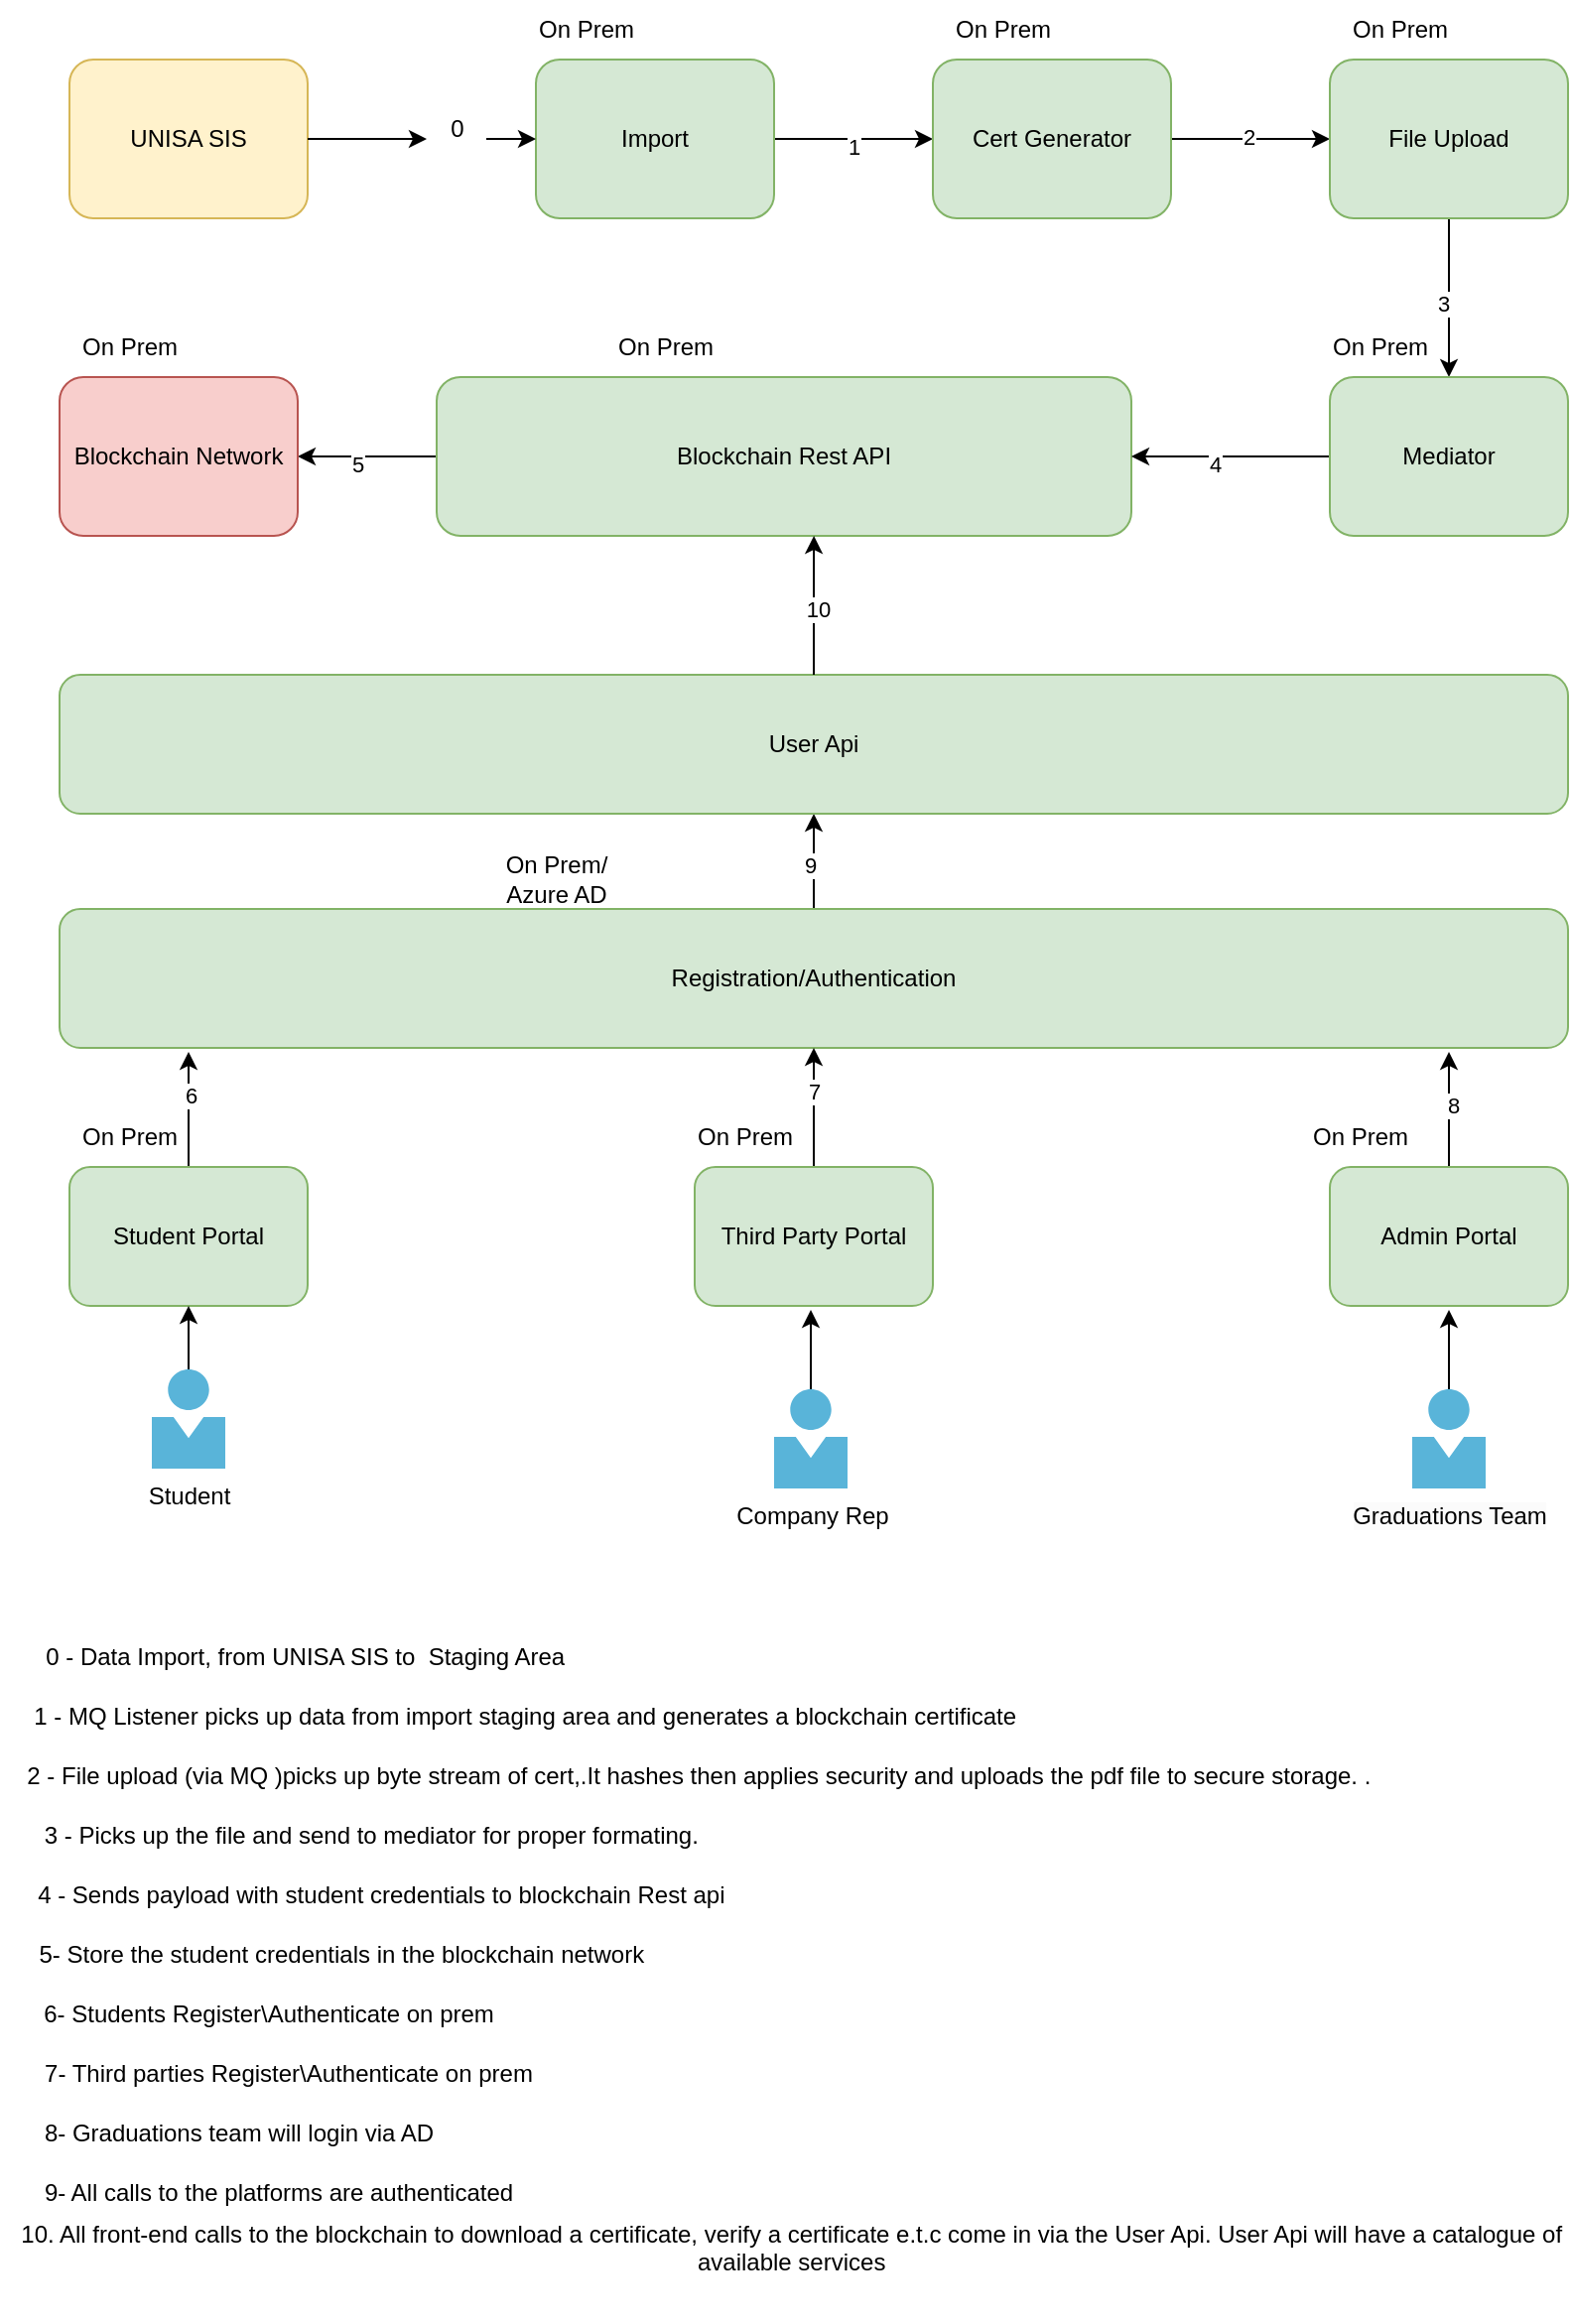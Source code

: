 <mxfile version="26.1.1" pages="2">
  <diagram name="Page-1" id="FtJa1fgnbFhqQgO1JibB">
    <mxGraphModel dx="1970" dy="494" grid="1" gridSize="10" guides="1" tooltips="1" connect="1" arrows="1" fold="1" page="1" pageScale="1" pageWidth="850" pageHeight="1100" math="0" shadow="0">
      <root>
        <mxCell id="0" />
        <mxCell id="1" parent="0" />
        <mxCell id="k3ovCwQThVza27bVeW9s-9" style="edgeStyle=orthogonalEdgeStyle;rounded=0;orthogonalLoop=1;jettySize=auto;html=1;exitX=1;exitY=0.5;exitDx=0;exitDy=0;" parent="1" source="k3ovCwQThVza27bVeW9s-1" target="k3ovCwQThVza27bVeW9s-8" edge="1">
          <mxGeometry relative="1" as="geometry">
            <mxPoint x="400" y="80" as="sourcePoint" />
            <Array as="points" />
          </mxGeometry>
        </mxCell>
        <mxCell id="k3ovCwQThVza27bVeW9s-85" value="1" style="edgeLabel;html=1;align=center;verticalAlign=middle;resizable=0;points=[];" parent="k3ovCwQThVza27bVeW9s-9" vertex="1" connectable="0">
          <mxGeometry y="-4" relative="1" as="geometry">
            <mxPoint as="offset" />
          </mxGeometry>
        </mxCell>
        <mxCell id="k3ovCwQThVza27bVeW9s-1" value="Import" style="rounded=1;whiteSpace=wrap;html=1;fillColor=#d5e8d4;strokeColor=#82b366;" parent="1" vertex="1">
          <mxGeometry x="240" y="40" width="120" height="80" as="geometry" />
        </mxCell>
        <mxCell id="k3ovCwQThVza27bVeW9s-5" style="edgeStyle=orthogonalEdgeStyle;rounded=0;orthogonalLoop=1;jettySize=auto;html=1;" parent="1" source="k3ovCwQThVza27bVeW9s-6" target="k3ovCwQThVza27bVeW9s-1" edge="1">
          <mxGeometry relative="1" as="geometry">
            <Array as="points">
              <mxPoint x="230" y="80" />
              <mxPoint x="230" y="80" />
            </Array>
          </mxGeometry>
        </mxCell>
        <mxCell id="k3ovCwQThVza27bVeW9s-2" value="UNISA SIS" style="rounded=1;whiteSpace=wrap;html=1;fillColor=#fff2cc;strokeColor=#d6b656;" parent="1" vertex="1">
          <mxGeometry x="5" y="40" width="120" height="80" as="geometry" />
        </mxCell>
        <mxCell id="k3ovCwQThVza27bVeW9s-7" value="0 - Data Import, from UNISA SIS to&amp;nbsp; Staging Area&amp;nbsp;" style="text;html=1;align=center;verticalAlign=middle;resizable=0;points=[];autosize=1;strokeColor=none;fillColor=none;" parent="1" vertex="1">
          <mxGeometry x="-15" y="830" width="280" height="30" as="geometry" />
        </mxCell>
        <mxCell id="k3ovCwQThVza27bVeW9s-16" style="edgeStyle=orthogonalEdgeStyle;rounded=0;orthogonalLoop=1;jettySize=auto;html=1;entryX=0;entryY=0.5;entryDx=0;entryDy=0;" parent="1" source="k3ovCwQThVza27bVeW9s-8" target="k3ovCwQThVza27bVeW9s-12" edge="1">
          <mxGeometry relative="1" as="geometry">
            <mxPoint x="620" y="75" as="sourcePoint" />
          </mxGeometry>
        </mxCell>
        <mxCell id="k3ovCwQThVza27bVeW9s-86" value="2" style="edgeLabel;html=1;align=center;verticalAlign=middle;resizable=0;points=[];" parent="k3ovCwQThVza27bVeW9s-16" vertex="1" connectable="0">
          <mxGeometry x="-0.025" y="1" relative="1" as="geometry">
            <mxPoint as="offset" />
          </mxGeometry>
        </mxCell>
        <mxCell id="k3ovCwQThVza27bVeW9s-8" value="Cert Generator" style="rounded=1;whiteSpace=wrap;html=1;fillColor=#d5e8d4;strokeColor=#82b366;" parent="1" vertex="1">
          <mxGeometry x="440" y="40" width="120" height="80" as="geometry" />
        </mxCell>
        <mxCell id="k3ovCwQThVza27bVeW9s-11" value="&amp;nbsp; &amp;nbsp; 1 - MQ Listener picks up data from import staging area and generates a blockchain certificate&lt;span style=&quot;white-space: pre;&quot;&gt;&#x9;&lt;/span&gt;" style="text;html=1;align=center;verticalAlign=middle;resizable=0;points=[];autosize=1;strokeColor=none;fillColor=none;" parent="1" vertex="1">
          <mxGeometry x="-30" y="860" width="540" height="30" as="geometry" />
        </mxCell>
        <mxCell id="k3ovCwQThVza27bVeW9s-26" style="edgeStyle=orthogonalEdgeStyle;rounded=0;orthogonalLoop=1;jettySize=auto;html=1;entryX=0.5;entryY=0;entryDx=0;entryDy=0;" parent="1" source="k3ovCwQThVza27bVeW9s-12" target="k3ovCwQThVza27bVeW9s-25" edge="1">
          <mxGeometry relative="1" as="geometry" />
        </mxCell>
        <mxCell id="k3ovCwQThVza27bVeW9s-27" value="3" style="edgeLabel;html=1;align=center;verticalAlign=middle;resizable=0;points=[];" parent="k3ovCwQThVza27bVeW9s-26" vertex="1" connectable="0">
          <mxGeometry x="0.058" y="-3" relative="1" as="geometry">
            <mxPoint as="offset" />
          </mxGeometry>
        </mxCell>
        <mxCell id="k3ovCwQThVza27bVeW9s-12" value="File Upload" style="rounded=1;whiteSpace=wrap;html=1;fillColor=#d5e8d4;strokeColor=#82b366;" parent="1" vertex="1">
          <mxGeometry x="640" y="40" width="120" height="80" as="geometry" />
        </mxCell>
        <mxCell id="k3ovCwQThVza27bVeW9s-19" value="&amp;nbsp; &amp;nbsp; 2 - File upload (via MQ )picks up byte stream of cert,.It hashes then applies security and uploads the pdf file to secure storage. ." style="text;html=1;align=center;verticalAlign=middle;resizable=0;points=[];autosize=1;strokeColor=none;fillColor=none;" parent="1" vertex="1">
          <mxGeometry x="-30" y="890" width="690" height="30" as="geometry" />
        </mxCell>
        <mxCell id="k3ovCwQThVza27bVeW9s-23" value="" style="edgeStyle=orthogonalEdgeStyle;rounded=0;orthogonalLoop=1;jettySize=auto;html=1;" parent="1" source="k3ovCwQThVza27bVeW9s-2" target="k3ovCwQThVza27bVeW9s-6" edge="1">
          <mxGeometry relative="1" as="geometry">
            <mxPoint x="160" y="75" as="sourcePoint" />
            <mxPoint x="240" y="75" as="targetPoint" />
            <Array as="points">
              <mxPoint x="170" y="80" />
              <mxPoint x="170" y="80" />
            </Array>
          </mxGeometry>
        </mxCell>
        <mxCell id="k3ovCwQThVza27bVeW9s-6" value="0" style="text;html=1;align=center;verticalAlign=middle;resizable=0;points=[];autosize=1;strokeColor=none;fillColor=none;" parent="1" vertex="1">
          <mxGeometry x="185" y="60" width="30" height="30" as="geometry" />
        </mxCell>
        <mxCell id="k3ovCwQThVza27bVeW9s-35" style="edgeStyle=orthogonalEdgeStyle;rounded=0;orthogonalLoop=1;jettySize=auto;html=1;entryX=1;entryY=0.5;entryDx=0;entryDy=0;" parent="1" source="k3ovCwQThVza27bVeW9s-24" target="k3ovCwQThVza27bVeW9s-34" edge="1">
          <mxGeometry relative="1" as="geometry" />
        </mxCell>
        <mxCell id="k3ovCwQThVza27bVeW9s-36" value="5" style="edgeLabel;html=1;align=center;verticalAlign=middle;resizable=0;points=[];" parent="k3ovCwQThVza27bVeW9s-35" vertex="1" connectable="0">
          <mxGeometry x="0.14" y="4" relative="1" as="geometry">
            <mxPoint as="offset" />
          </mxGeometry>
        </mxCell>
        <mxCell id="k3ovCwQThVza27bVeW9s-24" value="Blockchain Rest API" style="rounded=1;whiteSpace=wrap;html=1;fillColor=#d5e8d4;strokeColor=#82b366;" parent="1" vertex="1">
          <mxGeometry x="190" y="200" width="350" height="80" as="geometry" />
        </mxCell>
        <mxCell id="k3ovCwQThVza27bVeW9s-29" style="edgeStyle=orthogonalEdgeStyle;rounded=0;orthogonalLoop=1;jettySize=auto;html=1;entryX=1;entryY=0.5;entryDx=0;entryDy=0;" parent="1" source="k3ovCwQThVza27bVeW9s-25" target="k3ovCwQThVza27bVeW9s-24" edge="1">
          <mxGeometry relative="1" as="geometry" />
        </mxCell>
        <mxCell id="k3ovCwQThVza27bVeW9s-30" value="4" style="edgeLabel;html=1;align=center;verticalAlign=middle;resizable=0;points=[];" parent="k3ovCwQThVza27bVeW9s-29" vertex="1" connectable="0">
          <mxGeometry x="0.165" y="4" relative="1" as="geometry">
            <mxPoint as="offset" />
          </mxGeometry>
        </mxCell>
        <mxCell id="k3ovCwQThVza27bVeW9s-25" value="Mediator" style="rounded=1;whiteSpace=wrap;html=1;fillColor=#d5e8d4;strokeColor=#82b366;" parent="1" vertex="1">
          <mxGeometry x="640" y="200" width="120" height="80" as="geometry" />
        </mxCell>
        <mxCell id="k3ovCwQThVza27bVeW9s-28" value="&amp;nbsp; &amp;nbsp; 3 - Picks up the file and send to mediator for proper formating." style="text;html=1;align=center;verticalAlign=middle;resizable=0;points=[];autosize=1;strokeColor=none;fillColor=none;" parent="1" vertex="1">
          <mxGeometry x="-30" y="920" width="360" height="30" as="geometry" />
        </mxCell>
        <mxCell id="k3ovCwQThVza27bVeW9s-33" value="&amp;nbsp; &amp;nbsp; 4 - Sends payload with student credentials to blockchain Rest api" style="text;html=1;align=center;verticalAlign=middle;resizable=0;points=[];autosize=1;strokeColor=none;fillColor=none;" parent="1" vertex="1">
          <mxGeometry x="-30" y="950" width="370" height="30" as="geometry" />
        </mxCell>
        <mxCell id="k3ovCwQThVza27bVeW9s-34" value="Blockchain Network" style="rounded=1;whiteSpace=wrap;html=1;fillColor=#f8cecc;strokeColor=#b85450;" parent="1" vertex="1">
          <mxGeometry y="200" width="120" height="80" as="geometry" />
        </mxCell>
        <mxCell id="k3ovCwQThVza27bVeW9s-37" value="&amp;nbsp; &amp;nbsp; 5- Store the student credentials in the blockchain network" style="text;html=1;align=center;verticalAlign=middle;resizable=0;points=[];autosize=1;strokeColor=none;fillColor=none;" parent="1" vertex="1">
          <mxGeometry x="-30" y="980" width="330" height="30" as="geometry" />
        </mxCell>
        <mxCell id="k3ovCwQThVza27bVeW9s-38" value="On Prem" style="text;html=1;align=center;verticalAlign=middle;resizable=0;points=[];autosize=1;strokeColor=none;fillColor=none;" parent="1" vertex="1">
          <mxGeometry x="230" y="10" width="70" height="30" as="geometry" />
        </mxCell>
        <mxCell id="k3ovCwQThVza27bVeW9s-40" value="On Prem" style="text;html=1;align=center;verticalAlign=middle;resizable=0;points=[];autosize=1;strokeColor=none;fillColor=none;" parent="1" vertex="1">
          <mxGeometry x="440" y="10" width="70" height="30" as="geometry" />
        </mxCell>
        <mxCell id="k3ovCwQThVza27bVeW9s-41" value="On Prem" style="text;html=1;align=center;verticalAlign=middle;resizable=0;points=[];autosize=1;strokeColor=none;fillColor=none;" parent="1" vertex="1">
          <mxGeometry x="640" y="10" width="70" height="30" as="geometry" />
        </mxCell>
        <mxCell id="k3ovCwQThVza27bVeW9s-42" value="On Prem" style="text;html=1;align=center;verticalAlign=middle;resizable=0;points=[];autosize=1;strokeColor=none;fillColor=none;" parent="1" vertex="1">
          <mxGeometry x="630" y="170" width="70" height="30" as="geometry" />
        </mxCell>
        <mxCell id="k3ovCwQThVza27bVeW9s-43" value="On Prem" style="text;html=1;align=center;verticalAlign=middle;resizable=0;points=[];autosize=1;strokeColor=none;fillColor=none;" parent="1" vertex="1">
          <mxGeometry x="270" y="170" width="70" height="30" as="geometry" />
        </mxCell>
        <mxCell id="k3ovCwQThVza27bVeW9s-91" style="edgeStyle=orthogonalEdgeStyle;rounded=0;orthogonalLoop=1;jettySize=auto;html=1;entryX=0.5;entryY=1;entryDx=0;entryDy=0;" parent="1" source="k3ovCwQThVza27bVeW9s-44" target="k3ovCwQThVza27bVeW9s-82" edge="1">
          <mxGeometry relative="1" as="geometry" />
        </mxCell>
        <mxCell id="k3ovCwQThVza27bVeW9s-115" value="9" style="edgeLabel;html=1;align=center;verticalAlign=middle;resizable=0;points=[];" parent="k3ovCwQThVza27bVeW9s-91" vertex="1" connectable="0">
          <mxGeometry x="-0.083" y="2" relative="1" as="geometry">
            <mxPoint as="offset" />
          </mxGeometry>
        </mxCell>
        <mxCell id="k3ovCwQThVza27bVeW9s-44" value="Registration/Authentication" style="rounded=1;whiteSpace=wrap;html=1;fillColor=#d5e8d4;strokeColor=#82b366;" parent="1" vertex="1">
          <mxGeometry y="468" width="760" height="70" as="geometry" />
        </mxCell>
        <mxCell id="k3ovCwQThVza27bVeW9s-89" style="edgeStyle=orthogonalEdgeStyle;rounded=0;orthogonalLoop=1;jettySize=auto;html=1;exitX=0.5;exitY=0;exitDx=0;exitDy=0;" parent="1" source="k3ovCwQThVza27bVeW9s-50" edge="1">
          <mxGeometry relative="1" as="geometry">
            <mxPoint x="65" y="540" as="targetPoint" />
          </mxGeometry>
        </mxCell>
        <mxCell id="k3ovCwQThVza27bVeW9s-109" value="6" style="edgeLabel;html=1;align=center;verticalAlign=middle;resizable=0;points=[];" parent="k3ovCwQThVza27bVeW9s-89" vertex="1" connectable="0">
          <mxGeometry x="0.265" relative="1" as="geometry">
            <mxPoint as="offset" />
          </mxGeometry>
        </mxCell>
        <mxCell id="k3ovCwQThVza27bVeW9s-50" value="Student Portal" style="rounded=1;whiteSpace=wrap;html=1;fillColor=#d5e8d4;strokeColor=#82b366;" parent="1" vertex="1">
          <mxGeometry x="5" y="598" width="120" height="70" as="geometry" />
        </mxCell>
        <mxCell id="k3ovCwQThVza27bVeW9s-88" style="edgeStyle=orthogonalEdgeStyle;rounded=0;orthogonalLoop=1;jettySize=auto;html=1;exitX=0.5;exitY=0;exitDx=0;exitDy=0;entryX=0.5;entryY=1;entryDx=0;entryDy=0;" parent="1" source="k3ovCwQThVza27bVeW9s-52" target="k3ovCwQThVza27bVeW9s-44" edge="1">
          <mxGeometry relative="1" as="geometry" />
        </mxCell>
        <mxCell id="k3ovCwQThVza27bVeW9s-110" value="7" style="edgeLabel;html=1;align=center;verticalAlign=middle;resizable=0;points=[];" parent="k3ovCwQThVza27bVeW9s-88" vertex="1" connectable="0">
          <mxGeometry x="0.267" relative="1" as="geometry">
            <mxPoint as="offset" />
          </mxGeometry>
        </mxCell>
        <mxCell id="k3ovCwQThVza27bVeW9s-52" value="Third Party Portal" style="rounded=1;whiteSpace=wrap;html=1;fillColor=#d5e8d4;strokeColor=#82b366;" parent="1" vertex="1">
          <mxGeometry x="320" y="598" width="120" height="70" as="geometry" />
        </mxCell>
        <mxCell id="k3ovCwQThVza27bVeW9s-90" style="edgeStyle=orthogonalEdgeStyle;rounded=0;orthogonalLoop=1;jettySize=auto;html=1;" parent="1" source="k3ovCwQThVza27bVeW9s-54" edge="1">
          <mxGeometry relative="1" as="geometry">
            <mxPoint x="700" y="540" as="targetPoint" />
          </mxGeometry>
        </mxCell>
        <mxCell id="k3ovCwQThVza27bVeW9s-111" value="8" style="edgeLabel;html=1;align=center;verticalAlign=middle;resizable=0;points=[];" parent="k3ovCwQThVza27bVeW9s-90" vertex="1" connectable="0">
          <mxGeometry x="0.094" y="-1" relative="1" as="geometry">
            <mxPoint as="offset" />
          </mxGeometry>
        </mxCell>
        <mxCell id="k3ovCwQThVza27bVeW9s-54" value="Admin Portal" style="rounded=1;whiteSpace=wrap;html=1;fillColor=#d5e8d4;strokeColor=#82b366;" parent="1" vertex="1">
          <mxGeometry x="640" y="598" width="120" height="70" as="geometry" />
        </mxCell>
        <mxCell id="k3ovCwQThVza27bVeW9s-66" value="On Prem" style="text;html=1;align=center;verticalAlign=middle;resizable=0;points=[];autosize=1;strokeColor=none;fillColor=none;" parent="1" vertex="1">
          <mxGeometry x="620" y="568" width="70" height="30" as="geometry" />
        </mxCell>
        <mxCell id="k3ovCwQThVza27bVeW9s-67" value="On Prem" style="text;html=1;align=center;verticalAlign=middle;resizable=0;points=[];autosize=1;strokeColor=none;fillColor=none;" parent="1" vertex="1">
          <mxGeometry y="568" width="70" height="30" as="geometry" />
        </mxCell>
        <mxCell id="k3ovCwQThVza27bVeW9s-68" value="On Prem/&lt;div&gt;Azure AD&lt;/div&gt;" style="text;html=1;align=center;verticalAlign=middle;resizable=0;points=[];autosize=1;strokeColor=none;fillColor=none;" parent="1" vertex="1">
          <mxGeometry x="215" y="433" width="70" height="40" as="geometry" />
        </mxCell>
        <mxCell id="k3ovCwQThVza27bVeW9s-69" value="On Prem" style="text;html=1;align=center;verticalAlign=middle;resizable=0;points=[];autosize=1;strokeColor=none;fillColor=none;" parent="1" vertex="1">
          <mxGeometry y="170" width="70" height="30" as="geometry" />
        </mxCell>
        <mxCell id="k3ovCwQThVza27bVeW9s-70" value="On Prem" style="text;html=1;align=center;verticalAlign=middle;resizable=0;points=[];autosize=1;strokeColor=none;fillColor=none;" parent="1" vertex="1">
          <mxGeometry x="310" y="568" width="70" height="30" as="geometry" />
        </mxCell>
        <mxCell id="k3ovCwQThVza27bVeW9s-71" value="9- All calls to the platforms are authenticated" style="text;html=1;align=center;verticalAlign=middle;resizable=0;points=[];autosize=1;strokeColor=none;fillColor=none;" parent="1" vertex="1">
          <mxGeometry x="-15" y="1100" width="250" height="30" as="geometry" />
        </mxCell>
        <mxCell id="k3ovCwQThVza27bVeW9s-82" value="User Api" style="rounded=1;whiteSpace=wrap;html=1;fillColor=#d5e8d4;strokeColor=#82b366;" parent="1" vertex="1">
          <mxGeometry y="350" width="760" height="70" as="geometry" />
        </mxCell>
        <mxCell id="k3ovCwQThVza27bVeW9s-87" style="edgeStyle=orthogonalEdgeStyle;rounded=0;orthogonalLoop=1;jettySize=auto;html=1;entryX=0.543;entryY=1;entryDx=0;entryDy=0;entryPerimeter=0;" parent="1" source="k3ovCwQThVza27bVeW9s-82" target="k3ovCwQThVza27bVeW9s-24" edge="1">
          <mxGeometry relative="1" as="geometry" />
        </mxCell>
        <mxCell id="k3ovCwQThVza27bVeW9s-117" value="10" style="edgeLabel;html=1;align=center;verticalAlign=middle;resizable=0;points=[];" parent="k3ovCwQThVza27bVeW9s-87" vertex="1" connectable="0">
          <mxGeometry x="-0.059" y="-2" relative="1" as="geometry">
            <mxPoint as="offset" />
          </mxGeometry>
        </mxCell>
        <mxCell id="k3ovCwQThVza27bVeW9s-101" style="edgeStyle=orthogonalEdgeStyle;rounded=0;orthogonalLoop=1;jettySize=auto;html=1;" parent="1" source="k3ovCwQThVza27bVeW9s-94" target="k3ovCwQThVza27bVeW9s-50" edge="1">
          <mxGeometry relative="1" as="geometry" />
        </mxCell>
        <mxCell id="k3ovCwQThVza27bVeW9s-94" value="Student" style="image;sketch=0;aspect=fixed;html=1;points=[];align=center;fontSize=12;image=img/lib/mscae/Person.svg;" parent="1" vertex="1">
          <mxGeometry x="46.5" y="700" width="37" height="50" as="geometry" />
        </mxCell>
        <mxCell id="k3ovCwQThVza27bVeW9s-104" style="edgeStyle=orthogonalEdgeStyle;rounded=0;orthogonalLoop=1;jettySize=auto;html=1;" parent="1" source="k3ovCwQThVza27bVeW9s-95" edge="1">
          <mxGeometry relative="1" as="geometry">
            <mxPoint x="378.5" y="670" as="targetPoint" />
          </mxGeometry>
        </mxCell>
        <mxCell id="k3ovCwQThVza27bVeW9s-95" value="Company Rep" style="image;sketch=0;aspect=fixed;html=1;points=[];align=center;fontSize=12;image=img/lib/mscae/Person.svg;" parent="1" vertex="1">
          <mxGeometry x="360" y="710" width="37" height="50" as="geometry" />
        </mxCell>
        <mxCell id="k3ovCwQThVza27bVeW9s-99" style="edgeStyle=orthogonalEdgeStyle;rounded=0;orthogonalLoop=1;jettySize=auto;html=1;" parent="1" source="k3ovCwQThVza27bVeW9s-96" edge="1">
          <mxGeometry relative="1" as="geometry">
            <mxPoint x="700" y="670" as="targetPoint" />
          </mxGeometry>
        </mxCell>
        <mxCell id="k3ovCwQThVza27bVeW9s-96" value="&lt;span style=&quot;background-color: rgb(251, 251, 251);&quot;&gt;Graduations Team&lt;/span&gt;" style="image;sketch=0;aspect=fixed;html=1;points=[];align=center;fontSize=12;image=img/lib/mscae/Person.svg;" parent="1" vertex="1">
          <mxGeometry x="681.5" y="710" width="37" height="50" as="geometry" />
        </mxCell>
        <mxCell id="k3ovCwQThVza27bVeW9s-112" value="6- Students Register\Authenticate on prem" style="text;html=1;align=center;verticalAlign=middle;resizable=0;points=[];autosize=1;strokeColor=none;fillColor=none;" parent="1" vertex="1">
          <mxGeometry x="-15" y="1010" width="240" height="30" as="geometry" />
        </mxCell>
        <mxCell id="k3ovCwQThVza27bVeW9s-113" value="7- Third parties Register\Authenticate on prem" style="text;html=1;align=center;verticalAlign=middle;resizable=0;points=[];autosize=1;strokeColor=none;fillColor=none;" parent="1" vertex="1">
          <mxGeometry x="-15" y="1040" width="260" height="30" as="geometry" />
        </mxCell>
        <mxCell id="k3ovCwQThVza27bVeW9s-114" value="8- Graduations team will login via AD" style="text;html=1;align=center;verticalAlign=middle;resizable=0;points=[];autosize=1;strokeColor=none;fillColor=none;" parent="1" vertex="1">
          <mxGeometry x="-15" y="1070" width="210" height="30" as="geometry" />
        </mxCell>
        <mxCell id="k3ovCwQThVza27bVeW9s-116" value="10. All front-end calls to the blockchain to download a certificate, verify a certificate e.t.c come in via the User Api. User Api will have a catalogue of&amp;nbsp;&lt;div&gt;available services&amp;nbsp;&lt;div&gt;&amp;nbsp;&lt;/div&gt;&lt;/div&gt;" style="text;html=1;align=center;verticalAlign=middle;resizable=0;points=[];autosize=1;strokeColor=none;fillColor=none;" parent="1" vertex="1">
          <mxGeometry x="-20" y="1120" width="780" height="60" as="geometry" />
        </mxCell>
      </root>
    </mxGraphModel>
  </diagram>
  <diagram id="VjHaDePICvl3pz1AJ-OH" name="Page-2">
    <mxGraphModel dx="1970" dy="494" grid="1" gridSize="10" guides="1" tooltips="1" connect="1" arrows="1" fold="1" page="1" pageScale="1" pageWidth="850" pageHeight="1100" math="0" shadow="0">
      <root>
        <mxCell id="0" />
        <mxCell id="1" parent="0" />
        <mxCell id="LoiRMNBMSBGPzl1fq34i-1" value="Plastic Queue" style="rounded=0;whiteSpace=wrap;html=1;" vertex="1" parent="1">
          <mxGeometry x="200" y="240" width="120" height="60" as="geometry" />
        </mxCell>
        <mxCell id="LoiRMNBMSBGPzl1fq34i-2" value="Metal&amp;nbsp;&lt;div&gt;Printer Queue&lt;/div&gt;" style="rounded=0;whiteSpace=wrap;html=1;" vertex="1" parent="1">
          <mxGeometry x="200" y="100" width="120" height="60" as="geometry" />
        </mxCell>
        <mxCell id="LoiRMNBMSBGPzl1fq34i-3" value="Metal&amp;nbsp;&lt;div&gt;Printer&amp;nbsp;&lt;/div&gt;" style="rounded=0;whiteSpace=wrap;html=1;" vertex="1" parent="1">
          <mxGeometry x="-90" y="100" width="120" height="60" as="geometry" />
        </mxCell>
        <mxCell id="LoiRMNBMSBGPzl1fq34i-4" value="Plastic&amp;nbsp;" style="rounded=0;whiteSpace=wrap;html=1;" vertex="1" parent="1">
          <mxGeometry x="-90" y="240" width="120" height="60" as="geometry" />
        </mxCell>
        <mxCell id="LoiRMNBMSBGPzl1fq34i-5" value="Resin&lt;div&gt;&lt;br&gt;&lt;/div&gt;" style="rounded=0;whiteSpace=wrap;html=1;" vertex="1" parent="1">
          <mxGeometry x="-90" y="360" width="120" height="60" as="geometry" />
        </mxCell>
        <mxCell id="LoiRMNBMSBGPzl1fq34i-6" value="Resin Queue" style="rounded=0;whiteSpace=wrap;html=1;" vertex="1" parent="1">
          <mxGeometry x="200" y="360" width="120" height="60" as="geometry" />
        </mxCell>
        <mxCell id="LoiRMNBMSBGPzl1fq34i-7" value="Queue" style="rounded=0;whiteSpace=wrap;html=1;" vertex="1" parent="1">
          <mxGeometry x="200" y="10" width="120" height="60" as="geometry" />
        </mxCell>
        <mxCell id="LoiRMNBMSBGPzl1fq34i-8" value="Printer" style="rounded=0;whiteSpace=wrap;html=1;" vertex="1" parent="1">
          <mxGeometry x="-90" width="120" height="60" as="geometry" />
        </mxCell>
        <mxCell id="LoiRMNBMSBGPzl1fq34i-9" value="orders&amp;nbsp;&lt;div&gt;&lt;br&gt;&lt;/div&gt;" style="ellipse;whiteSpace=wrap;html=1;" vertex="1" parent="1">
          <mxGeometry x="510" y="140" width="120" height="80" as="geometry" />
        </mxCell>
        <mxCell id="LoiRMNBMSBGPzl1fq34i-10" value="" style="endArrow=none;html=1;rounded=0;" edge="1" parent="1">
          <mxGeometry width="50" height="50" relative="1" as="geometry">
            <mxPoint x="400" y="400" as="sourcePoint" />
            <mxPoint x="400" y="40" as="targetPoint" />
          </mxGeometry>
        </mxCell>
        <mxCell id="LoiRMNBMSBGPzl1fq34i-11" value="" style="endArrow=classic;html=1;rounded=0;entryX=1;entryY=0.5;entryDx=0;entryDy=0;" edge="1" parent="1" target="LoiRMNBMSBGPzl1fq34i-1">
          <mxGeometry width="50" height="50" relative="1" as="geometry">
            <mxPoint x="400" y="270" as="sourcePoint" />
            <mxPoint x="450" y="230" as="targetPoint" />
          </mxGeometry>
        </mxCell>
        <mxCell id="LoiRMNBMSBGPzl1fq34i-12" value="" style="endArrow=classic;html=1;rounded=0;entryX=1;entryY=0.5;entryDx=0;entryDy=0;" edge="1" parent="1">
          <mxGeometry width="50" height="50" relative="1" as="geometry">
            <mxPoint x="400" y="389.5" as="sourcePoint" />
            <mxPoint x="320" y="389.5" as="targetPoint" />
          </mxGeometry>
        </mxCell>
        <mxCell id="LoiRMNBMSBGPzl1fq34i-13" value="" style="endArrow=classic;html=1;rounded=0;entryX=1;entryY=0.5;entryDx=0;entryDy=0;" edge="1" parent="1">
          <mxGeometry width="50" height="50" relative="1" as="geometry">
            <mxPoint x="400" y="129.5" as="sourcePoint" />
            <mxPoint x="320" y="129.5" as="targetPoint" />
          </mxGeometry>
        </mxCell>
        <mxCell id="LoiRMNBMSBGPzl1fq34i-14" value="" style="endArrow=classic;html=1;rounded=0;entryX=1;entryY=0.5;entryDx=0;entryDy=0;" edge="1" parent="1">
          <mxGeometry width="50" height="50" relative="1" as="geometry">
            <mxPoint x="400" y="39.5" as="sourcePoint" />
            <mxPoint x="320" y="39.5" as="targetPoint" />
          </mxGeometry>
        </mxCell>
        <mxCell id="LoiRMNBMSBGPzl1fq34i-15" value="" style="endArrow=classic;html=1;rounded=0;entryX=1;entryY=0.5;entryDx=0;entryDy=0;" edge="1" parent="1">
          <mxGeometry width="50" height="50" relative="1" as="geometry">
            <mxPoint x="505" y="179.5" as="sourcePoint" />
            <mxPoint x="425" y="179.5" as="targetPoint" />
          </mxGeometry>
        </mxCell>
        <mxCell id="LoiRMNBMSBGPzl1fq34i-16" value="" style="endArrow=classic;html=1;rounded=0;entryX=1;entryY=0.5;entryDx=0;entryDy=0;" edge="1" parent="1">
          <mxGeometry width="50" height="50" relative="1" as="geometry">
            <mxPoint x="150" y="29.5" as="sourcePoint" />
            <mxPoint x="70" y="29.5" as="targetPoint" />
          </mxGeometry>
        </mxCell>
        <mxCell id="LoiRMNBMSBGPzl1fq34i-17" value="" style="endArrow=classic;html=1;rounded=0;entryX=1;entryY=0.5;entryDx=0;entryDy=0;" edge="1" parent="1">
          <mxGeometry width="50" height="50" relative="1" as="geometry">
            <mxPoint x="140" y="140" as="sourcePoint" />
            <mxPoint x="60" y="140" as="targetPoint" />
          </mxGeometry>
        </mxCell>
        <mxCell id="LoiRMNBMSBGPzl1fq34i-18" value="" style="endArrow=classic;html=1;rounded=0;entryX=1;entryY=0.5;entryDx=0;entryDy=0;" edge="1" parent="1">
          <mxGeometry width="50" height="50" relative="1" as="geometry">
            <mxPoint x="160" y="280" as="sourcePoint" />
            <mxPoint x="80" y="280" as="targetPoint" />
          </mxGeometry>
        </mxCell>
        <mxCell id="LoiRMNBMSBGPzl1fq34i-19" value="" style="endArrow=classic;html=1;rounded=0;entryX=1;entryY=0.5;entryDx=0;entryDy=0;" edge="1" parent="1">
          <mxGeometry width="50" height="50" relative="1" as="geometry">
            <mxPoint x="160" y="389.5" as="sourcePoint" />
            <mxPoint x="80" y="389.5" as="targetPoint" />
          </mxGeometry>
        </mxCell>
        <mxCell id="LoiRMNBMSBGPzl1fq34i-20" value="Printing allocation Engine" style="shape=process;whiteSpace=wrap;html=1;backgroundOutline=1;" vertex="1" parent="1">
          <mxGeometry x="70" y="170" width="120" height="60" as="geometry" />
        </mxCell>
        <mxCell id="LoiRMNBMSBGPzl1fq34i-21" value="Maual Printing allocation&amp;nbsp;" style="shape=process;whiteSpace=wrap;html=1;backgroundOutline=1;" vertex="1" parent="1">
          <mxGeometry x="70" y="300" width="120" height="60" as="geometry" />
        </mxCell>
        <mxCell id="LoiRMNBMSBGPzl1fq34i-22" value="3d printing metal" style="rounded=0;whiteSpace=wrap;html=1;" vertex="1" parent="1">
          <mxGeometry x="230" y="670" width="120" height="60" as="geometry" />
        </mxCell>
        <mxCell id="LoiRMNBMSBGPzl1fq34i-23" value="3d printing sla" style="rounded=0;whiteSpace=wrap;html=1;" vertex="1" parent="1">
          <mxGeometry x="230" y="570" width="120" height="60" as="geometry" />
        </mxCell>
        <mxCell id="LoiRMNBMSBGPzl1fq34i-24" value="Service Catalogue" style="text;html=1;align=center;verticalAlign=middle;resizable=0;points=[];autosize=1;strokeColor=none;fillColor=none;" vertex="1" parent="1">
          <mxGeometry x="220" y="458" width="120" height="30" as="geometry" />
        </mxCell>
        <mxCell id="LoiRMNBMSBGPzl1fq34i-25" value="Printer" style="rounded=1;whiteSpace=wrap;html=1;" vertex="1" parent="1">
          <mxGeometry x="-90" y="580" width="120" height="60" as="geometry" />
        </mxCell>
        <mxCell id="LoiRMNBMSBGPzl1fq34i-26" value="Printer" style="rounded=1;whiteSpace=wrap;html=1;" vertex="1" parent="1">
          <mxGeometry x="-90" y="680" width="120" height="60" as="geometry" />
        </mxCell>
        <mxCell id="LoiRMNBMSBGPzl1fq34i-27" value="Printer" style="rounded=1;whiteSpace=wrap;html=1;" vertex="1" parent="1">
          <mxGeometry x="-100" y="860" width="120" height="60" as="geometry" />
        </mxCell>
        <mxCell id="LoiRMNBMSBGPzl1fq34i-28" value="3d printing metal" style="rounded=0;whiteSpace=wrap;html=1;" vertex="1" parent="1">
          <mxGeometry x="220" y="860" width="120" height="60" as="geometry" />
        </mxCell>
      </root>
    </mxGraphModel>
  </diagram>
</mxfile>
